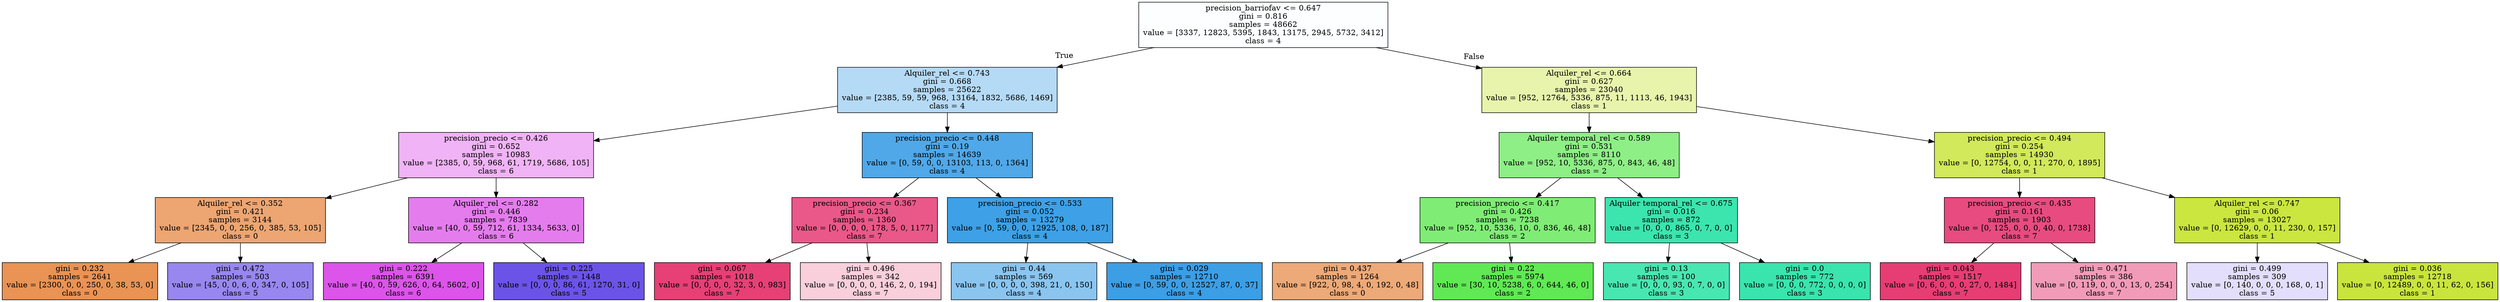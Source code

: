 digraph Tree {
node [shape=box, style="filled", color="black"] ;
0 [label="precision_barriofav <= 0.647\ngini = 0.816\nsamples = 48662\nvalue = [3337, 12823, 5395, 1843, 13175, 2945, 5732, 3412]\nclass = 4", fillcolor="#fdfeff"] ;
1 [label="Alquiler_rel <= 0.743\ngini = 0.668\nsamples = 25622\nvalue = [2385, 59, 59, 968, 13164, 1832, 5686, 1469]\nclass = 4", fillcolor="#b5daf5"] ;
0 -> 1 [labeldistance=2.5, labelangle=45, headlabel="True"] ;
2 [label="precision_precio <= 0.426\ngini = 0.652\nsamples = 10983\nvalue = [2385, 0, 59, 968, 61, 1719, 5686, 105]\nclass = 6", fillcolor="#f0b3f5"] ;
1 -> 2 ;
3 [label="Alquiler_rel <= 0.352\ngini = 0.421\nsamples = 3144\nvalue = [2345, 0, 0, 256, 0, 385, 53, 105]\nclass = 0", fillcolor="#eda572"] ;
2 -> 3 ;
4 [label="gini = 0.232\nsamples = 2641\nvalue = [2300, 0, 0, 250, 0, 38, 53, 0]\nclass = 0", fillcolor="#e99355"] ;
3 -> 4 ;
5 [label="gini = 0.472\nsamples = 503\nvalue = [45, 0, 0, 6, 0, 347, 0, 105]\nclass = 5", fillcolor="#9887ef"] ;
3 -> 5 ;
6 [label="Alquiler_rel <= 0.282\ngini = 0.446\nsamples = 7839\nvalue = [40, 0, 59, 712, 61, 1334, 5633, 0]\nclass = 6", fillcolor="#e57cee"] ;
2 -> 6 ;
7 [label="gini = 0.222\nsamples = 6391\nvalue = [40, 0, 59, 626, 0, 64, 5602, 0]\nclass = 6", fillcolor="#dc54e9"] ;
6 -> 7 ;
8 [label="gini = 0.225\nsamples = 1448\nvalue = [0, 0, 0, 86, 61, 1270, 31, 0]\nclass = 5", fillcolor="#6c53e8"] ;
6 -> 8 ;
9 [label="precision_precio <= 0.448\ngini = 0.19\nsamples = 14639\nvalue = [0, 59, 0, 0, 13103, 113, 0, 1364]\nclass = 4", fillcolor="#50a8e8"] ;
1 -> 9 ;
10 [label="precision_precio <= 0.367\ngini = 0.234\nsamples = 1360\nvalue = [0, 0, 0, 0, 178, 5, 0, 1177]\nclass = 7", fillcolor="#e95888"] ;
9 -> 10 ;
11 [label="gini = 0.067\nsamples = 1018\nvalue = [0, 0, 0, 0, 32, 3, 0, 983]\nclass = 7", fillcolor="#e64077"] ;
10 -> 11 ;
12 [label="gini = 0.496\nsamples = 342\nvalue = [0, 0, 0, 0, 146, 2, 0, 194]\nclass = 7", fillcolor="#f9cfdc"] ;
10 -> 12 ;
13 [label="precision_precio <= 0.533\ngini = 0.052\nsamples = 13279\nvalue = [0, 59, 0, 0, 12925, 108, 0, 187]\nclass = 4", fillcolor="#3ea0e6"] ;
9 -> 13 ;
14 [label="gini = 0.44\nsamples = 569\nvalue = [0, 0, 0, 0, 398, 21, 0, 150]\nclass = 4", fillcolor="#8ac5f0"] ;
13 -> 14 ;
15 [label="gini = 0.029\nsamples = 12710\nvalue = [0, 59, 0, 0, 12527, 87, 0, 37]\nclass = 4", fillcolor="#3c9ee5"] ;
13 -> 15 ;
16 [label="Alquiler_rel <= 0.664\ngini = 0.627\nsamples = 23040\nvalue = [952, 12764, 5336, 875, 11, 1113, 46, 1943]\nclass = 1", fillcolor="#e8f4ac"] ;
0 -> 16 [labeldistance=2.5, labelangle=-45, headlabel="False"] ;
17 [label="Alquiler temporal_rel <= 0.589\ngini = 0.531\nsamples = 8110\nvalue = [952, 10, 5336, 875, 0, 843, 46, 48]\nclass = 2", fillcolor="#8eef86"] ;
16 -> 17 ;
18 [label="precision_precio <= 0.417\ngini = 0.426\nsamples = 7238\nvalue = [952, 10, 5336, 10, 0, 836, 46, 48]\nclass = 2", fillcolor="#7fed75"] ;
17 -> 18 ;
19 [label="gini = 0.437\nsamples = 1264\nvalue = [922, 0, 98, 4, 0, 192, 0, 48]\nclass = 0", fillcolor="#eda978"] ;
18 -> 19 ;
20 [label="gini = 0.22\nsamples = 5974\nvalue = [30, 10, 5238, 6, 0, 644, 46, 0]\nclass = 2", fillcolor="#60e954"] ;
18 -> 20 ;
21 [label="Alquiler temporal_rel <= 0.675\ngini = 0.016\nsamples = 872\nvalue = [0, 0, 0, 865, 0, 7, 0, 0]\nclass = 3", fillcolor="#3be5ad"] ;
17 -> 21 ;
22 [label="gini = 0.13\nsamples = 100\nvalue = [0, 0, 0, 93, 0, 7, 0, 0]\nclass = 3", fillcolor="#48e7b2"] ;
21 -> 22 ;
23 [label="gini = 0.0\nsamples = 772\nvalue = [0, 0, 0, 772, 0, 0, 0, 0]\nclass = 3", fillcolor="#39e5ac"] ;
21 -> 23 ;
24 [label="precision_precio <= 0.494\ngini = 0.254\nsamples = 14930\nvalue = [0, 12754, 0, 0, 11, 270, 0, 1895]\nclass = 1", fillcolor="#d1e95a"] ;
16 -> 24 ;
25 [label="precision_precio <= 0.435\ngini = 0.161\nsamples = 1903\nvalue = [0, 125, 0, 0, 0, 40, 0, 1738]\nclass = 7", fillcolor="#e74b7f"] ;
24 -> 25 ;
26 [label="gini = 0.043\nsamples = 1517\nvalue = [0, 6, 0, 0, 0, 27, 0, 1484]\nclass = 7", fillcolor="#e63d75"] ;
25 -> 26 ;
27 [label="gini = 0.471\nsamples = 386\nvalue = [0, 119, 0, 0, 0, 13, 0, 254]\nclass = 7", fillcolor="#f29bb8"] ;
25 -> 27 ;
28 [label="Alquiler_rel <= 0.747\ngini = 0.06\nsamples = 13027\nvalue = [0, 12629, 0, 0, 11, 230, 0, 157]\nclass = 1", fillcolor="#cae63f"] ;
24 -> 28 ;
29 [label="gini = 0.499\nsamples = 309\nvalue = [0, 140, 0, 0, 0, 168, 0, 1]\nclass = 5", fillcolor="#e3defb"] ;
28 -> 29 ;
30 [label="gini = 0.036\nsamples = 12718\nvalue = [0, 12489, 0, 0, 11, 62, 0, 156]\nclass = 1", fillcolor="#c9e53d"] ;
28 -> 30 ;
}
